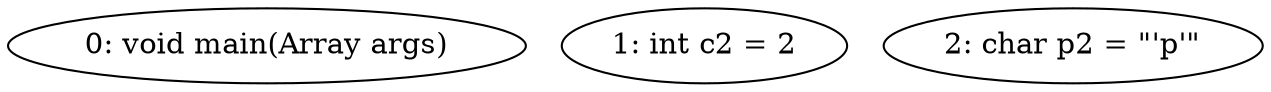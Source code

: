 digraph G {
  1 [ label="0: void main(Array args)" ];
  2 [ label="1: int c2 = 2" ];
  3 [ label="2: char p2 = \"'p'\"" ];
}
